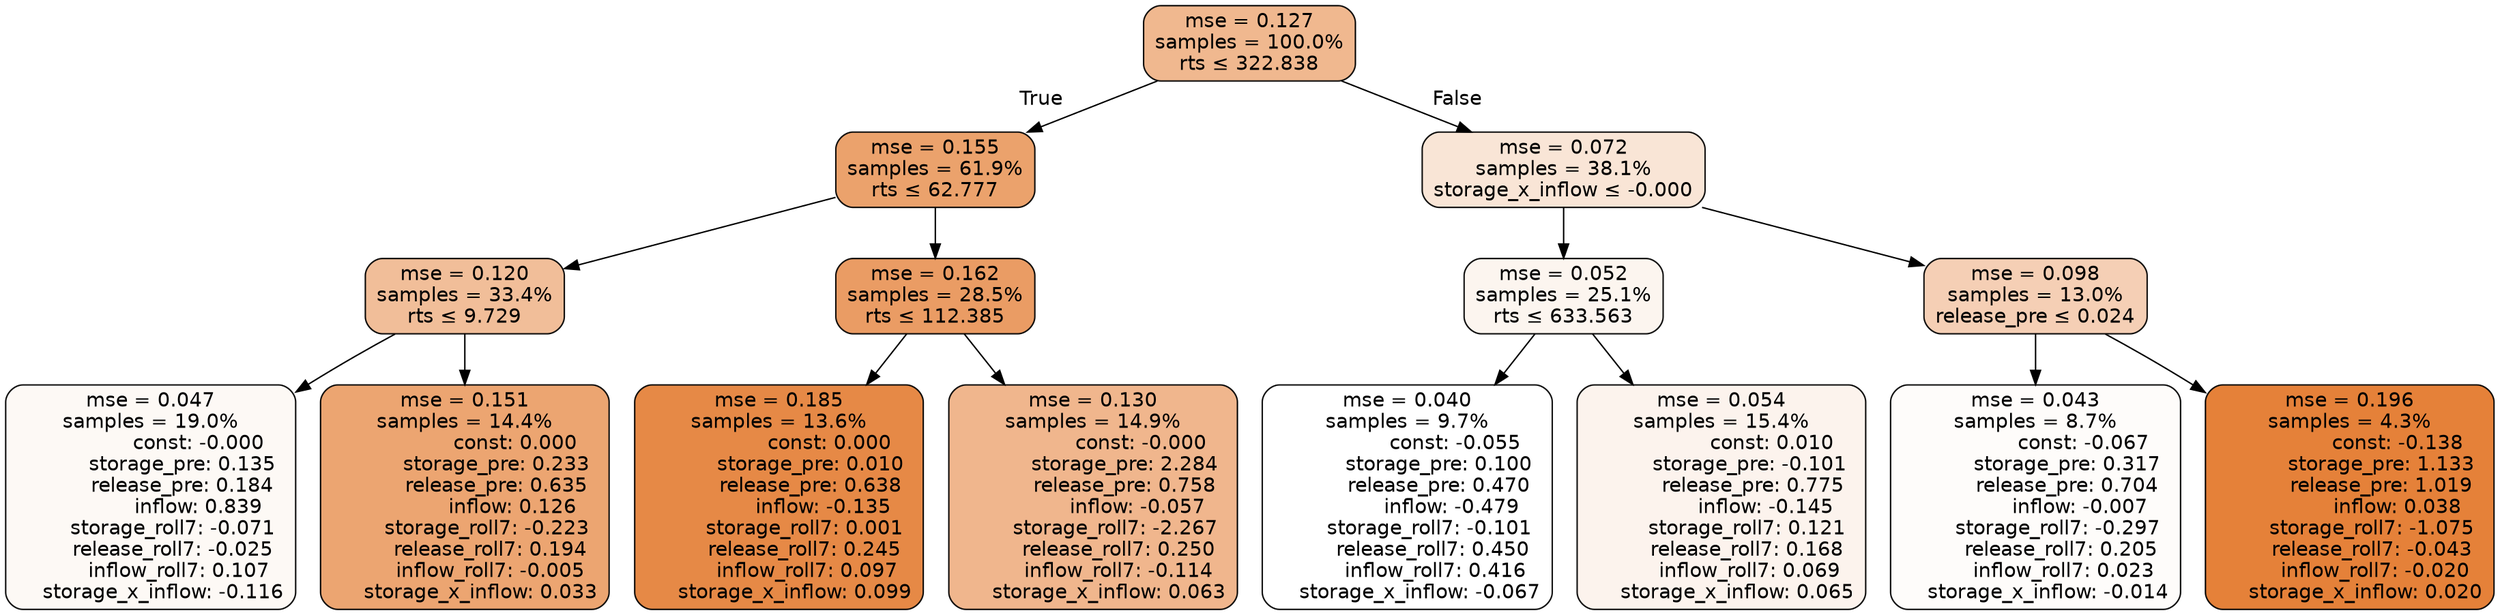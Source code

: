digraph tree {
bgcolor="transparent"
node [shape=rectangle, style="filled, rounded", color="black", fontname=helvetica] ;
edge [fontname=helvetica] ;
	"0" [label="mse = 0.127
samples = 100.0%
rts &le; 322.838", fillcolor="#f0b88f"]
	"1" [label="mse = 0.155
samples = 61.9%
rts &le; 62.777", fillcolor="#eba26c"]
	"2" [label="mse = 0.120
samples = 33.4%
rts &le; 9.729", fillcolor="#f1be99"]
	"3" [label="mse = 0.047
samples = 19.0%
               const: -0.000
          storage_pre: 0.135
          release_pre: 0.184
               inflow: 0.839
       storage_roll7: -0.071
       release_roll7: -0.025
         inflow_roll7: 0.107
    storage_x_inflow: -0.116", fillcolor="#fdf9f5"]
	"4" [label="mse = 0.151
samples = 14.4%
                const: 0.000
          storage_pre: 0.233
          release_pre: 0.635
               inflow: 0.126
       storage_roll7: -0.223
        release_roll7: 0.194
        inflow_roll7: -0.005
     storage_x_inflow: 0.033", fillcolor="#eca571"]
	"5" [label="mse = 0.162
samples = 28.5%
rts &le; 112.385", fillcolor="#ea9c64"]
	"6" [label="mse = 0.185
samples = 13.6%
                const: 0.000
          storage_pre: 0.010
          release_pre: 0.638
              inflow: -0.135
        storage_roll7: 0.001
        release_roll7: 0.245
         inflow_roll7: 0.097
     storage_x_inflow: 0.099", fillcolor="#e68946"]
	"7" [label="mse = 0.130
samples = 14.9%
               const: -0.000
          storage_pre: 2.284
          release_pre: 0.758
              inflow: -0.057
       storage_roll7: -2.267
        release_roll7: 0.250
        inflow_roll7: -0.114
     storage_x_inflow: 0.063", fillcolor="#f0b68d"]
	"8" [label="mse = 0.072
samples = 38.1%
storage_x_inflow &le; -0.000", fillcolor="#f9e5d6"]
	"9" [label="mse = 0.052
samples = 25.1%
rts &le; 633.563", fillcolor="#fcf5ef"]
	"10" [label="mse = 0.040
samples = 9.7%
               const: -0.055
          storage_pre: 0.100
          release_pre: 0.470
              inflow: -0.479
       storage_roll7: -0.101
        release_roll7: 0.450
         inflow_roll7: 0.416
    storage_x_inflow: -0.067", fillcolor="#ffffff"]
	"11" [label="mse = 0.054
samples = 15.4%
                const: 0.010
         storage_pre: -0.101
          release_pre: 0.775
              inflow: -0.145
        storage_roll7: 0.121
        release_roll7: 0.168
         inflow_roll7: 0.069
     storage_x_inflow: 0.065", fillcolor="#fcf3ed"]
	"12" [label="mse = 0.098
samples = 13.0%
release_pre &le; 0.024", fillcolor="#f5cfb5"]
	"13" [label="mse = 0.043
samples = 8.7%
               const: -0.067
          storage_pre: 0.317
          release_pre: 0.704
              inflow: -0.007
       storage_roll7: -0.297
        release_roll7: 0.205
         inflow_roll7: 0.023
    storage_x_inflow: -0.014", fillcolor="#fefcfa"]
	"14" [label="mse = 0.196
samples = 4.3%
               const: -0.138
          storage_pre: 1.133
          release_pre: 1.019
               inflow: 0.038
       storage_roll7: -1.075
       release_roll7: -0.043
        inflow_roll7: -0.020
     storage_x_inflow: 0.020", fillcolor="#e58139"]

	"0" -> "1" [labeldistance=2.5, labelangle=45, headlabel="True"]
	"1" -> "2"
	"2" -> "3"
	"2" -> "4"
	"1" -> "5"
	"5" -> "6"
	"5" -> "7"
	"0" -> "8" [labeldistance=2.5, labelangle=-45, headlabel="False"]
	"8" -> "9"
	"9" -> "10"
	"9" -> "11"
	"8" -> "12"
	"12" -> "13"
	"12" -> "14"
}